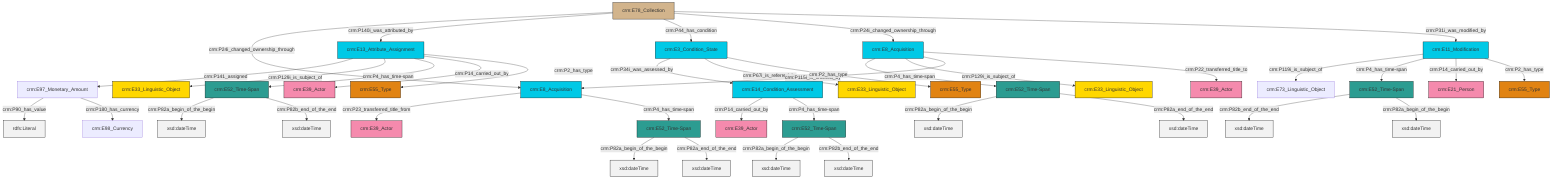 graph TD
classDef Literal fill:#f2f2f2,stroke:#000000;
classDef CRM_Entity fill:#FFFFFF,stroke:#000000;
classDef Temporal_Entity fill:#00C9E6, stroke:#000000;
classDef Type fill:#E18312, stroke:#000000;
classDef Time-Span fill:#2C9C91, stroke:#000000;
classDef Appellation fill:#FFEB7F, stroke:#000000;
classDef Place fill:#008836, stroke:#000000;
classDef Persistent_Item fill:#B266B2, stroke:#000000;
classDef Conceptual_Object fill:#FFD700, stroke:#000000;
classDef Physical_Thing fill:#D2B48C, stroke:#000000;
classDef Actor fill:#f58aad, stroke:#000000;
classDef PC_Classes fill:#4ce600, stroke:#000000;
classDef Multi fill:#cccccc,stroke:#000000;

0["crm:E97_Monetary_Amount"]:::Default -->|crm:P90_has_value| 1[rdfs:Literal]:::Literal
2["crm:E13_Attribute_Assignment"]:::Temporal_Entity -->|crm:P141_assigned| 0["crm:E97_Monetary_Amount"]:::Default
3["crm:E14_Condition_Assessment"]:::Temporal_Entity -->|crm:P14_carried_out_by| 4["crm:E39_Actor"]:::Actor
5["crm:E52_Time-Span"]:::Time-Span -->|crm:P82a_begin_of_the_begin| 6[xsd:dateTime]:::Literal
7["crm:E78_Collection"]:::Physical_Thing -->|crm:P24i_changed_ownership_through| 8["crm:E8_Acquisition"]:::Temporal_Entity
9["crm:E8_Acquisition"]:::Temporal_Entity -->|crm:P4_has_time-span| 10["crm:E52_Time-Span"]:::Time-Span
16["crm:E52_Time-Span"]:::Time-Span -->|crm:P82b_end_of_the_end| 17[xsd:dateTime]:::Literal
19["crm:E11_Modification"]:::Temporal_Entity -->|crm:P119i_is_subject_of| 21["crm:E73_Linguistic_Object"]:::Default
5["crm:E52_Time-Span"]:::Time-Span -->|crm:P82a_end_of_the_end| 24[xsd:dateTime]:::Literal
8["crm:E8_Acquisition"]:::Temporal_Entity -->|crm:P23_transferred_title_from| 27["crm:E39_Actor"]:::Actor
3["crm:E14_Condition_Assessment"]:::Temporal_Entity -->|crm:P4_has_time-span| 28["crm:E52_Time-Span"]:::Time-Span
19["crm:E11_Modification"]:::Temporal_Entity -->|crm:P4_has_time-span| 16["crm:E52_Time-Span"]:::Time-Span
33["crm:E3_Condition_State"]:::Temporal_Entity -->|crm:P34i_was_assessed_by| 3["crm:E14_Condition_Assessment"]:::Temporal_Entity
8["crm:E8_Acquisition"]:::Temporal_Entity -->|crm:P4_has_time-span| 5["crm:E52_Time-Span"]:::Time-Span
10["crm:E52_Time-Span"]:::Time-Span -->|crm:P82a_begin_of_the_begin| 37[xsd:dateTime]:::Literal
9["crm:E8_Acquisition"]:::Temporal_Entity -->|crm:P129i_is_subject_of| 22["crm:E33_Linguistic_Object"]:::Conceptual_Object
28["crm:E52_Time-Span"]:::Time-Span -->|crm:P82a_begin_of_the_begin| 38[xsd:dateTime]:::Literal
2["crm:E13_Attribute_Assignment"]:::Temporal_Entity -->|crm:P129i_is_subject_of| 39["crm:E33_Linguistic_Object"]:::Conceptual_Object
19["crm:E11_Modification"]:::Temporal_Entity -->|crm:P14_carried_out_by| 42["crm:E21_Person"]:::Actor
0["crm:E97_Monetary_Amount"]:::Default -->|crm:P180_has_currency| 43["crm:E98_Currency"]:::Default
7["crm:E78_Collection"]:::Physical_Thing -->|crm:P140i_was_attributed_by| 2["crm:E13_Attribute_Assignment"]:::Temporal_Entity
16["crm:E52_Time-Span"]:::Time-Span -->|crm:P82a_begin_of_the_begin| 44[xsd:dateTime]:::Literal
2["crm:E13_Attribute_Assignment"]:::Temporal_Entity -->|crm:P4_has_time-span| 25["crm:E52_Time-Span"]:::Time-Span
33["crm:E3_Condition_State"]:::Temporal_Entity -->|crm:P67i_is_referred_by| 40["crm:E33_Linguistic_Object"]:::Conceptual_Object
9["crm:E8_Acquisition"]:::Temporal_Entity -->|crm:P115i_is_finished_by| 8["crm:E8_Acquisition"]:::Temporal_Entity
7["crm:E78_Collection"]:::Physical_Thing -->|crm:P44_has_condition| 33["crm:E3_Condition_State"]:::Temporal_Entity
19["crm:E11_Modification"]:::Temporal_Entity -->|crm:P2_has_type| 50["crm:E55_Type"]:::Type
9["crm:E8_Acquisition"]:::Temporal_Entity -->|crm:P22_transferred_title_to| 11["crm:E39_Actor"]:::Actor
33["crm:E3_Condition_State"]:::Temporal_Entity -->|crm:P2_has_type| 52["crm:E55_Type"]:::Type
7["crm:E78_Collection"]:::Physical_Thing -->|crm:P24i_changed_ownership_through| 9["crm:E8_Acquisition"]:::Temporal_Entity
2["crm:E13_Attribute_Assignment"]:::Temporal_Entity -->|crm:P14_carried_out_by| 13["crm:E39_Actor"]:::Actor
7["crm:E78_Collection"]:::Physical_Thing -->|crm:P31i_was_modified_by| 19["crm:E11_Modification"]:::Temporal_Entity
25["crm:E52_Time-Span"]:::Time-Span -->|crm:P82a_begin_of_the_begin| 55[xsd:dateTime]:::Literal
2["crm:E13_Attribute_Assignment"]:::Temporal_Entity -->|crm:P2_has_type| 30["crm:E55_Type"]:::Type
10["crm:E52_Time-Span"]:::Time-Span -->|crm:P82a_end_of_the_end| 59[xsd:dateTime]:::Literal
25["crm:E52_Time-Span"]:::Time-Span -->|crm:P82b_end_of_the_end| 60[xsd:dateTime]:::Literal
28["crm:E52_Time-Span"]:::Time-Span -->|crm:P82b_end_of_the_end| 62[xsd:dateTime]:::Literal